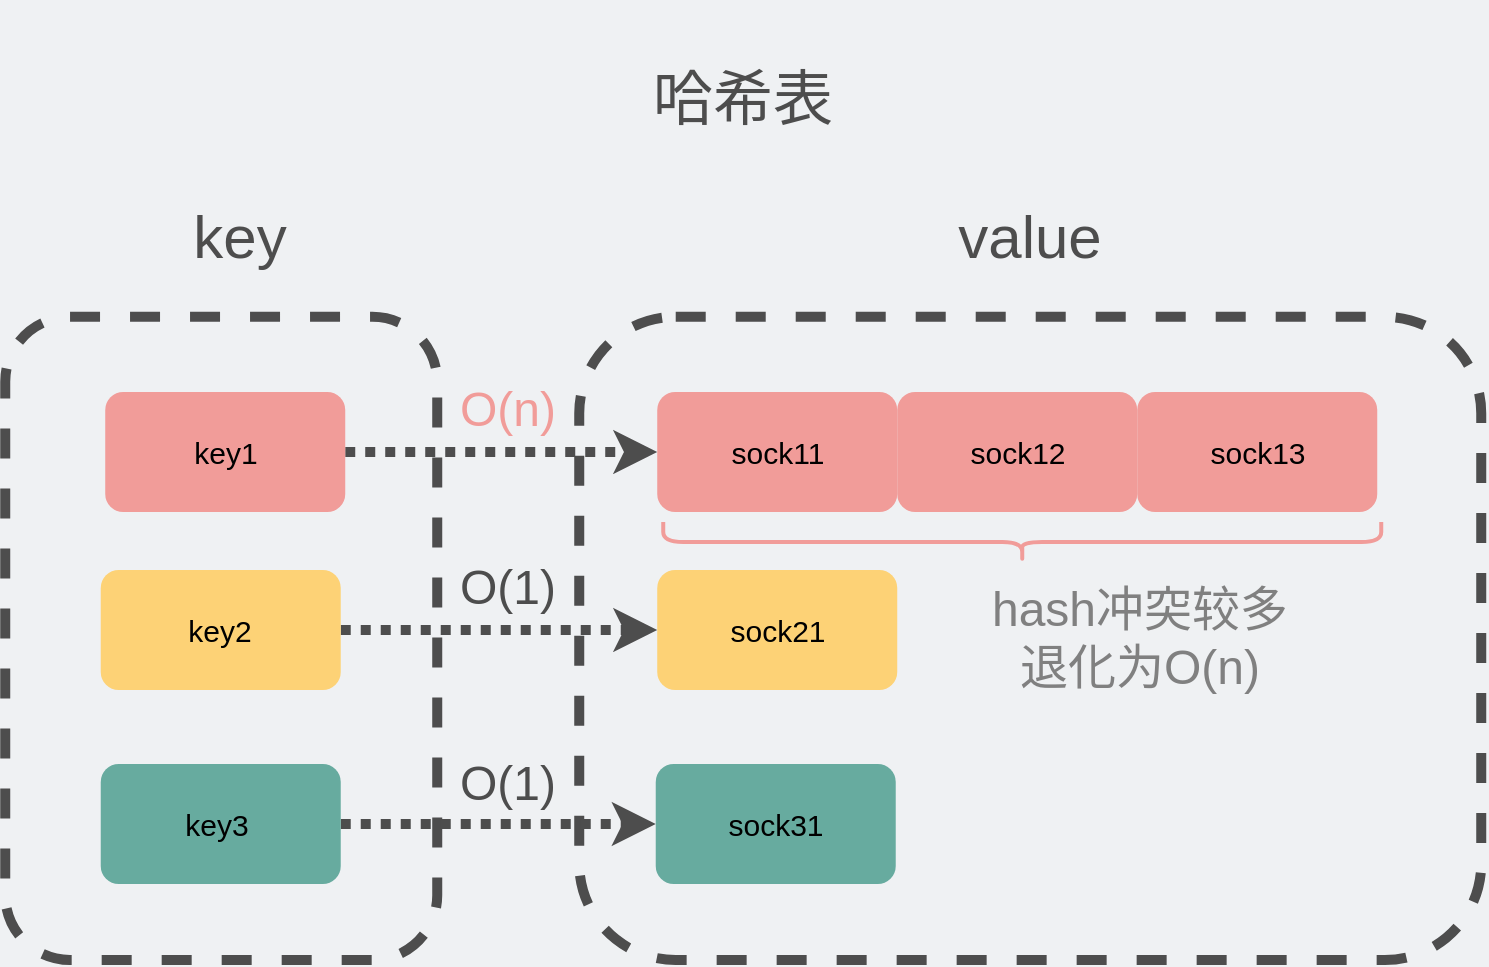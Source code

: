 <mxfile version="21.0.10" type="github"><diagram id="Lof0R5rhfGAX3NdKyFyQ" name="Page-1"><mxGraphModel dx="912" dy="1183" grid="0" gridSize="10" guides="1" tooltips="1" connect="1" arrows="1" fold="1" page="1" pageScale="1" pageWidth="900" pageHeight="270" background="#EFF1F3" math="0" shadow="0"><root><mxCell id="0"/><mxCell id="1" parent="0"/><mxCell id="lHOGtCii_1D8-ynuGwen-7" value="" style="rounded=1;whiteSpace=wrap;html=1;strokeColor=#4D4D4D;fillColor=none;dashed=1;strokeWidth=5;" parent="1" vertex="1"><mxGeometry x="361.62" y="161.4" width="451" height="321.6" as="geometry"/></mxCell><mxCell id="wdfUIwA4EHPiVqjbUW1X-7" value="" style="rounded=1;whiteSpace=wrap;html=1;strokeColor=#4D4D4D;fillColor=none;dashed=1;strokeWidth=5;" parent="1" vertex="1"><mxGeometry x="74.62" y="161.4" width="216" height="321.6" as="geometry"/></mxCell><mxCell id="lHOGtCii_1D8-ynuGwen-11" style="edgeStyle=orthogonalEdgeStyle;rounded=0;orthogonalLoop=1;jettySize=auto;html=1;exitX=1;exitY=0.5;exitDx=0;exitDy=0;fontSize=15;dashed=1;strokeWidth=5;dashPattern=1 1;strokeColor=#4D4D4D;" parent="1" source="wdfUIwA4EHPiVqjbUW1X-1" target="U5H95pQ-bFL1ZXfvbdUM-2" edge="1"><mxGeometry relative="1" as="geometry"/></mxCell><mxCell id="wdfUIwA4EHPiVqjbUW1X-1" value="" style="rounded=1;whiteSpace=wrap;html=1;strokeColor=none;fillColor=#67AB9F;fontSize=15;" parent="1" vertex="1"><mxGeometry x="122.37" y="385" width="120" height="60" as="geometry"/></mxCell><mxCell id="wdfUIwA4EHPiVqjbUW1X-2" value="key3" style="text;html=1;strokeColor=none;fillColor=none;align=center;verticalAlign=middle;whiteSpace=wrap;rounded=0;fontSize=15;" parent="1" vertex="1"><mxGeometry x="140.37" y="405" width="81" height="20" as="geometry"/></mxCell><mxCell id="lHOGtCii_1D8-ynuGwen-12" style="edgeStyle=orthogonalEdgeStyle;rounded=0;orthogonalLoop=1;jettySize=auto;html=1;exitX=1;exitY=0.5;exitDx=0;exitDy=0;entryX=0;entryY=0.5;entryDx=0;entryDy=0;fontSize=15;strokeWidth=5;dashed=1;dashPattern=1 1;strokeColor=#4D4D4D;" parent="1" source="wdfUIwA4EHPiVqjbUW1X-3" target="lHOGtCii_1D8-ynuGwen-1" edge="1"><mxGeometry relative="1" as="geometry"/></mxCell><mxCell id="wdfUIwA4EHPiVqjbUW1X-3" value="key2" style="rounded=1;whiteSpace=wrap;html=1;strokeColor=none;fillColor=#FDD276;fontSize=15;" parent="1" vertex="1"><mxGeometry x="122.37" y="288" width="120" height="60" as="geometry"/></mxCell><mxCell id="wdfUIwA4EHPiVqjbUW1X-8" value="&lt;pre style=&quot;font-family: &amp;quot;source code pro&amp;quot; ; font-size: 30px&quot;&gt;&lt;pre style=&quot;font-family: &amp;quot;source code pro&amp;quot;&quot;&gt;哈希表&lt;/pre&gt;&lt;/pre&gt;" style="text;html=1;strokeColor=none;fillColor=none;align=center;verticalAlign=middle;whiteSpace=wrap;rounded=0;dashed=1;fontColor=#4D4D4D;" parent="1" vertex="1"><mxGeometry x="124" y="17" width="639.25" height="69" as="geometry"/></mxCell><mxCell id="lHOGtCii_1D8-ynuGwen-13" style="edgeStyle=orthogonalEdgeStyle;rounded=0;orthogonalLoop=1;jettySize=auto;html=1;exitX=1;exitY=0.5;exitDx=0;exitDy=0;entryX=0;entryY=0.5;entryDx=0;entryDy=0;fontSize=15;strokeWidth=5;dashed=1;dashPattern=1 1;strokeColor=#4D4D4D;" parent="1" source="U5H95pQ-bFL1ZXfvbdUM-1" target="lHOGtCii_1D8-ynuGwen-4" edge="1"><mxGeometry relative="1" as="geometry"/></mxCell><mxCell id="U5H95pQ-bFL1ZXfvbdUM-1" value="key1" style="rounded=1;whiteSpace=wrap;html=1;strokeColor=none;fillColor=#F19C99;fontSize=15;" parent="1" vertex="1"><mxGeometry x="124.62" y="199" width="120" height="60" as="geometry"/></mxCell><mxCell id="U5H95pQ-bFL1ZXfvbdUM-2" value="sock31" style="rounded=1;whiteSpace=wrap;html=1;fontSize=15;fillColor=#67AB9F;strokeWidth=1;strokeColor=none;" parent="1" vertex="1"><mxGeometry x="399.87" y="385" width="120" height="60" as="geometry"/></mxCell><mxCell id="U5H95pQ-bFL1ZXfvbdUM-5" value="&lt;span style=&quot;font-size: 30px&quot;&gt;key&lt;/span&gt;" style="text;html=1;strokeColor=none;fillColor=none;align=center;verticalAlign=middle;whiteSpace=wrap;rounded=0;fontColor=#4D4D4D;" parent="1" vertex="1"><mxGeometry x="81.62" y="90" width="219.5" height="61" as="geometry"/></mxCell><mxCell id="lHOGtCii_1D8-ynuGwen-1" value="sock21" style="rounded=1;whiteSpace=wrap;html=1;fillColor=#FDD276;fontSize=15;strokeColor=none;" parent="1" vertex="1"><mxGeometry x="400.62" y="288" width="120" height="60" as="geometry"/></mxCell><mxCell id="lHOGtCii_1D8-ynuGwen-4" value="sock11" style="rounded=1;whiteSpace=wrap;html=1;fillColor=#F19C99;fontSize=15;strokeColor=none;" parent="1" vertex="1"><mxGeometry x="400.62" y="199" width="120" height="60" as="geometry"/></mxCell><mxCell id="lHOGtCii_1D8-ynuGwen-5" value="sock12" style="rounded=1;whiteSpace=wrap;html=1;fillColor=#F19C99;fontSize=15;strokeColor=none;" parent="1" vertex="1"><mxGeometry x="520.62" y="199" width="120" height="60" as="geometry"/></mxCell><mxCell id="lHOGtCii_1D8-ynuGwen-6" value="sock13" style="rounded=1;whiteSpace=wrap;html=1;fillColor=#F19C99;fontSize=15;strokeColor=none;" parent="1" vertex="1"><mxGeometry x="640.62" y="199" width="120" height="60" as="geometry"/></mxCell><mxCell id="lHOGtCii_1D8-ynuGwen-8" value="&lt;font style=&quot;font-size: 30px&quot;&gt;value&lt;/font&gt;" style="text;html=1;strokeColor=none;fillColor=none;align=center;verticalAlign=middle;whiteSpace=wrap;rounded=0;fontColor=#4D4D4D;" parent="1" vertex="1"><mxGeometry x="477.37" y="90" width="219.5" height="61" as="geometry"/></mxCell><mxCell id="cM_tZloEawCNs_9ko_f_-4" value="&lt;span style=&quot;font-size: 24px;&quot;&gt;&lt;font color=&quot;#808080&quot;&gt;hash冲突较多&lt;br&gt;退化为O(n)&lt;/font&gt;&lt;br&gt;&lt;/span&gt;" style="text;html=1;strokeColor=none;fillColor=none;align=center;verticalAlign=middle;whiteSpace=wrap;rounded=0;fontColor=#4D4D4D;" vertex="1" parent="1"><mxGeometry x="531.62" y="291.7" width="219.5" height="61" as="geometry"/></mxCell><mxCell id="cM_tZloEawCNs_9ko_f_-5" value="" style="shape=curlyBracket;whiteSpace=wrap;html=1;rounded=1;labelPosition=left;verticalLabelPosition=middle;align=right;verticalAlign=middle;rotation=-90;fontColor=#F19C99;strokeWidth=2;strokeColor=#F19C99;" vertex="1" parent="1"><mxGeometry x="573.12" y="94.5" width="20" height="359" as="geometry"/></mxCell><mxCell id="cM_tZloEawCNs_9ko_f_-6" value="&lt;font color=&quot;#f19c99&quot; style=&quot;font-size: 24px;&quot;&gt;O(n)&lt;/font&gt;" style="text;html=1;strokeColor=none;fillColor=none;align=center;verticalAlign=middle;whiteSpace=wrap;rounded=0;fontColor=#4D4D4D;" vertex="1" parent="1"><mxGeometry x="279.62" y="177" width="92.25" height="61" as="geometry"/></mxCell><mxCell id="cM_tZloEawCNs_9ko_f_-7" value="&lt;font style=&quot;font-size: 24px;&quot;&gt;O(1)&lt;/font&gt;" style="text;html=1;strokeColor=none;fillColor=none;align=center;verticalAlign=middle;whiteSpace=wrap;rounded=0;fontColor=#4D4D4D;" vertex="1" parent="1"><mxGeometry x="279.62" y="266" width="92.25" height="61" as="geometry"/></mxCell><mxCell id="cM_tZloEawCNs_9ko_f_-8" value="&lt;font style=&quot;font-size: 24px;&quot;&gt;O(1)&lt;/font&gt;" style="text;html=1;strokeColor=none;fillColor=none;align=center;verticalAlign=middle;whiteSpace=wrap;rounded=0;fontColor=#4D4D4D;" vertex="1" parent="1"><mxGeometry x="279.62" y="364" width="92.25" height="61" as="geometry"/></mxCell></root></mxGraphModel></diagram></mxfile>